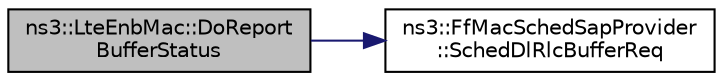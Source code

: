 digraph "ns3::LteEnbMac::DoReportBufferStatus"
{
 // LATEX_PDF_SIZE
  edge [fontname="Helvetica",fontsize="10",labelfontname="Helvetica",labelfontsize="10"];
  node [fontname="Helvetica",fontsize="10",shape=record];
  rankdir="LR";
  Node1 [label="ns3::LteEnbMac::DoReport\lBufferStatus",height=0.2,width=0.4,color="black", fillcolor="grey75", style="filled", fontcolor="black",tooltip="Report Buffer Status function."];
  Node1 -> Node2 [color="midnightblue",fontsize="10",style="solid",fontname="Helvetica"];
  Node2 [label="ns3::FfMacSchedSapProvider\l::SchedDlRlcBufferReq",height=0.2,width=0.4,color="black", fillcolor="white", style="filled",URL="$classns3_1_1_ff_mac_sched_sap_provider.html#a24b9bb5cdc5bdfe348806b758c6249d0",tooltip="SCHED_DL_RLC_BUFFER_REQ."];
}
